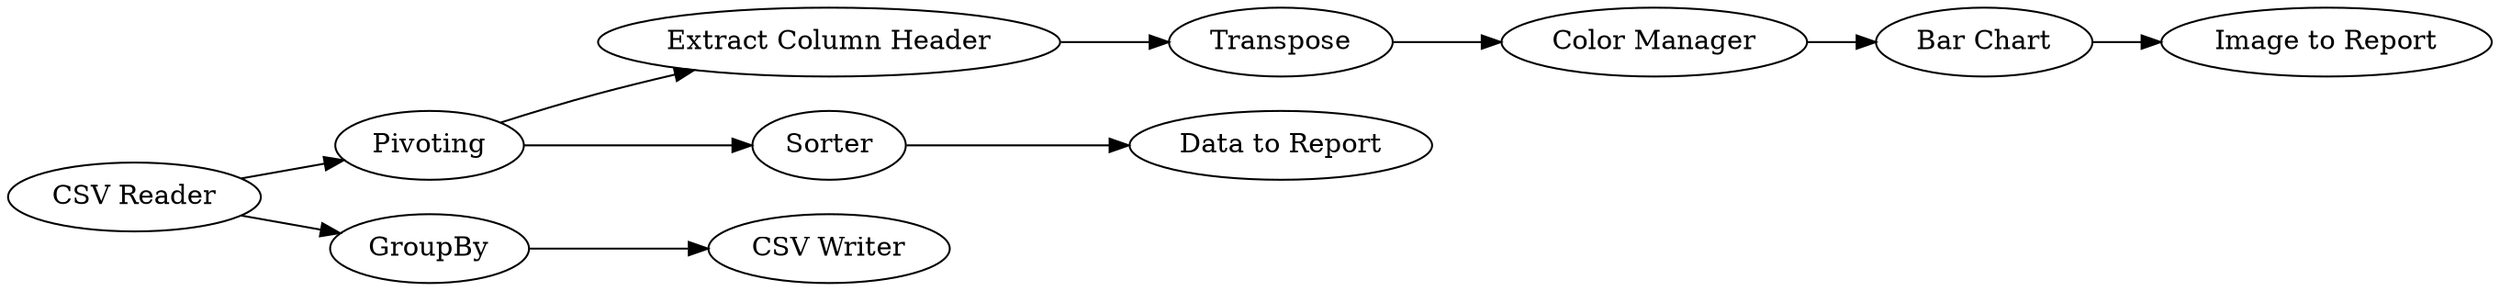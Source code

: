 digraph {
	4 -> 7
	7 -> 8
	1 -> 4
	4 -> 5
	8 -> 9
	9 -> 10
	5 -> 6
	1 -> 2
	2 -> 3
	10 -> 11
	5 [label=Sorter]
	1 [label="CSV Reader"]
	7 [label="Extract Column Header"]
	9 [label="Color Manager"]
	11 [label="Image to Report"]
	4 [label=Pivoting]
	6 [label="Data to Report"]
	8 [label=Transpose]
	3 [label="CSV Writer"]
	2 [label=GroupBy]
	10 [label="Bar Chart"]
	rankdir=LR
}
